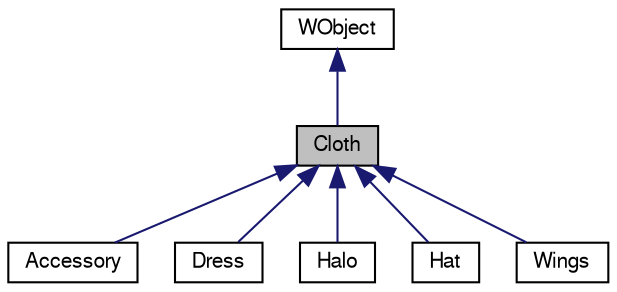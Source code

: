 digraph "Cloth"
{
 // LATEX_PDF_SIZE
  bgcolor="transparent";
  edge [fontname="FreeSans",fontsize="10",labelfontname="FreeSans",labelfontsize="10"];
  node [fontname="FreeSans",fontsize="10",shape=record];
  Node1 [label="Cloth",height=0.2,width=0.4,color="black", fillcolor="grey75", style="filled", fontcolor="black",tooltip="Cloth class."];
  Node2 -> Node1 [dir="back",color="midnightblue",fontsize="10",style="solid",fontname="FreeSans"];
  Node2 [label="WObject",height=0.2,width=0.4,color="black",URL="$a02108.html",tooltip="WObject Class."];
  Node1 -> Node3 [dir="back",color="midnightblue",fontsize="10",style="solid",fontname="FreeSans"];
  Node3 [label="Accessory",height=0.2,width=0.4,color="black",URL="$a01592.html",tooltip="Accessory class."];
  Node1 -> Node4 [dir="back",color="midnightblue",fontsize="10",style="solid",fontname="FreeSans"];
  Node4 [label="Dress",height=0.2,width=0.4,color="black",URL="$a01696.html",tooltip="Dress class."];
  Node1 -> Node5 [dir="back",color="midnightblue",fontsize="10",style="solid",fontname="FreeSans"];
  Node5 [label="Halo",height=0.2,width=0.4,color="black",URL="$a01816.html",tooltip="Halo class."];
  Node1 -> Node6 [dir="back",color="midnightblue",fontsize="10",style="solid",fontname="FreeSans"];
  Node6 [label="Hat",height=0.2,width=0.4,color="black",URL="$a01824.html",tooltip="Hat class."];
  Node1 -> Node7 [dir="back",color="midnightblue",fontsize="10",style="solid",fontname="FreeSans"];
  Node7 [label="Wings",height=0.2,width=0.4,color="black",URL="$a02088.html",tooltip="Wings class."];
}
